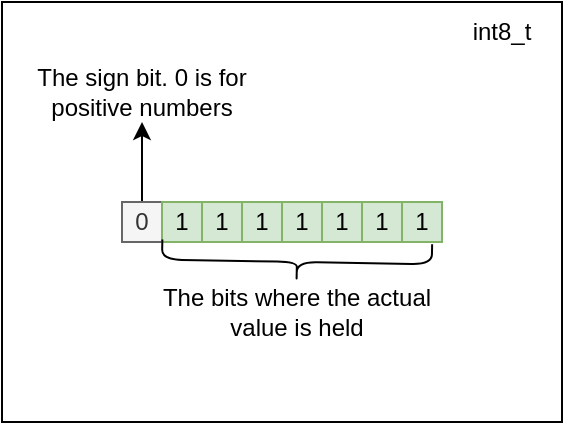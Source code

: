 <mxfile version="20.8.16" type="device"><diagram name="Page-1" id="kGR4Z51IvOq4xOa2MJmD"><mxGraphModel dx="1114" dy="854" grid="1" gridSize="10" guides="1" tooltips="1" connect="1" arrows="1" fold="1" page="1" pageScale="1" pageWidth="827" pageHeight="1169" math="0" shadow="0"><root><mxCell id="0"/><mxCell id="1" parent="0"/><mxCell id="cjFBqFJ8WFmLv2LMwNkJ-6" value="" style="rounded=0;whiteSpace=wrap;html=1;" vertex="1" parent="1"><mxGeometry x="180" y="140" width="280" height="210" as="geometry"/></mxCell><mxCell id="cjFBqFJ8WFmLv2LMwNkJ-2" style="edgeStyle=orthogonalEdgeStyle;rounded=0;orthogonalLoop=1;jettySize=auto;html=1;exitX=0.5;exitY=0;exitDx=0;exitDy=0;" edge="1" parent="1" source="gyd_hFsZbHmEjVzMhH9l-1"><mxGeometry relative="1" as="geometry"><mxPoint x="250" y="200" as="targetPoint"/></mxGeometry></mxCell><mxCell id="gyd_hFsZbHmEjVzMhH9l-1" value="0" style="rounded=0;whiteSpace=wrap;html=1;fillColor=#f5f5f5;fontColor=#333333;strokeColor=#666666;" parent="1" vertex="1"><mxGeometry x="240" y="240" width="20" height="20" as="geometry"/></mxCell><mxCell id="gyd_hFsZbHmEjVzMhH9l-2" value="1" style="rounded=0;whiteSpace=wrap;html=1;fillColor=#d5e8d4;strokeColor=#82b366;" parent="1" vertex="1"><mxGeometry x="260" y="240" width="20" height="20" as="geometry"/></mxCell><mxCell id="gyd_hFsZbHmEjVzMhH9l-3" value="1" style="rounded=0;whiteSpace=wrap;html=1;fillColor=#d5e8d4;strokeColor=#82b366;" parent="1" vertex="1"><mxGeometry x="280" y="240" width="20" height="20" as="geometry"/></mxCell><mxCell id="gyd_hFsZbHmEjVzMhH9l-4" value="1" style="rounded=0;whiteSpace=wrap;html=1;fillColor=#d5e8d4;strokeColor=#82b366;" parent="1" vertex="1"><mxGeometry x="300" y="240" width="20" height="20" as="geometry"/></mxCell><mxCell id="gyd_hFsZbHmEjVzMhH9l-5" value="1" style="rounded=0;whiteSpace=wrap;html=1;fillColor=#d5e8d4;strokeColor=#82b366;" parent="1" vertex="1"><mxGeometry x="320" y="240" width="20" height="20" as="geometry"/></mxCell><mxCell id="gyd_hFsZbHmEjVzMhH9l-6" value="1" style="rounded=0;whiteSpace=wrap;html=1;fillColor=#d5e8d4;strokeColor=#82b366;" parent="1" vertex="1"><mxGeometry x="340" y="240" width="20" height="20" as="geometry"/></mxCell><mxCell id="gyd_hFsZbHmEjVzMhH9l-7" value="1" style="rounded=0;whiteSpace=wrap;html=1;fillColor=#d5e8d4;strokeColor=#82b366;" parent="1" vertex="1"><mxGeometry x="360" y="240" width="20" height="20" as="geometry"/></mxCell><mxCell id="gyd_hFsZbHmEjVzMhH9l-8" value="1" style="rounded=0;whiteSpace=wrap;html=1;fillColor=#d5e8d4;strokeColor=#82b366;" parent="1" vertex="1"><mxGeometry x="380" y="240" width="20" height="20" as="geometry"/></mxCell><mxCell id="cjFBqFJ8WFmLv2LMwNkJ-3" value="The sign bit. 0 is for positive numbers" style="text;html=1;strokeColor=none;fillColor=none;align=center;verticalAlign=middle;whiteSpace=wrap;rounded=0;" vertex="1" parent="1"><mxGeometry x="195" y="170" width="110" height="30" as="geometry"/></mxCell><mxCell id="cjFBqFJ8WFmLv2LMwNkJ-4" value="" style="shape=curlyBracket;whiteSpace=wrap;html=1;rounded=1;flipH=1;labelPosition=right;verticalLabelPosition=middle;align=left;verticalAlign=middle;rotation=91;" vertex="1" parent="1"><mxGeometry x="317.45" y="202.5" width="20" height="134.91" as="geometry"/></mxCell><mxCell id="cjFBqFJ8WFmLv2LMwNkJ-5" value="The bits where the actual value is held" style="text;html=1;strokeColor=none;fillColor=none;align=center;verticalAlign=middle;whiteSpace=wrap;rounded=0;" vertex="1" parent="1"><mxGeometry x="246.17" y="280" width="162.55" height="30" as="geometry"/></mxCell><mxCell id="cjFBqFJ8WFmLv2LMwNkJ-7" value="int8_t" style="text;html=1;strokeColor=none;fillColor=none;align=center;verticalAlign=middle;whiteSpace=wrap;rounded=0;" vertex="1" parent="1"><mxGeometry x="400" y="140" width="60" height="30" as="geometry"/></mxCell></root></mxGraphModel></diagram></mxfile>